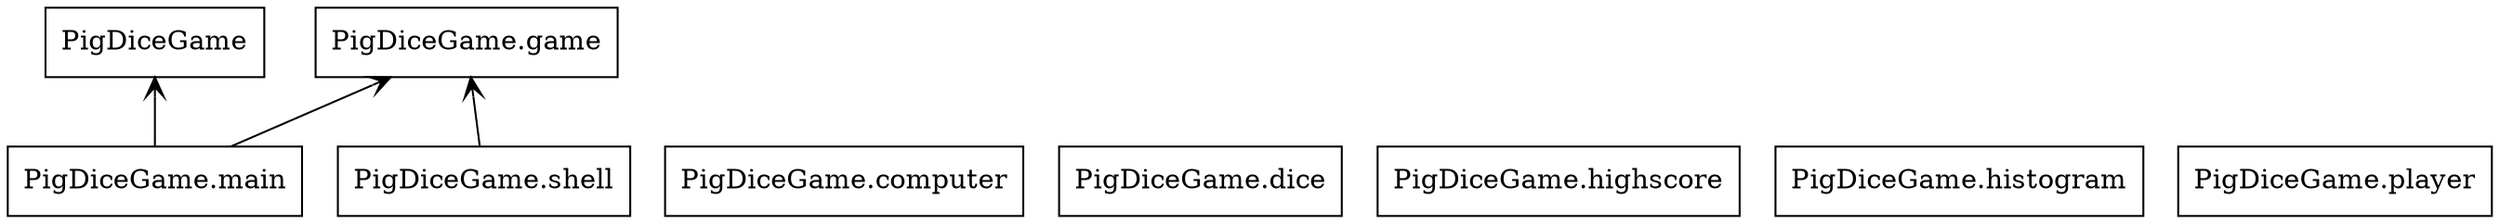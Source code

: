 digraph "packages" {
rankdir=BT
charset="utf-8"
"PigDiceGame" [color="black", label=<PigDiceGame>, shape="box", style="solid"];
"PigDiceGame.computer" [color="black", label=<PigDiceGame.computer>, shape="box", style="solid"];
"PigDiceGame.dice" [color="black", label=<PigDiceGame.dice>, shape="box", style="solid"];
"PigDiceGame.game" [color="black", label=<PigDiceGame.game>, shape="box", style="solid"];
"PigDiceGame.highscore" [color="black", label=<PigDiceGame.highscore>, shape="box", style="solid"];
"PigDiceGame.histogram" [color="black", label=<PigDiceGame.histogram>, shape="box", style="solid"];
"PigDiceGame.main" [color="black", label=<PigDiceGame.main>, shape="box", style="solid"];
"PigDiceGame.player" [color="black", label=<PigDiceGame.player>, shape="box", style="solid"];
"PigDiceGame.shell" [color="black", label=<PigDiceGame.shell>, shape="box", style="solid"];
"PigDiceGame.main" -> "PigDiceGame" [arrowhead="open", arrowtail="none"];
"PigDiceGame.main" -> "PigDiceGame.game" [arrowhead="open", arrowtail="none"];
"PigDiceGame.shell" -> "PigDiceGame.game" [arrowhead="open", arrowtail="none"];
}
